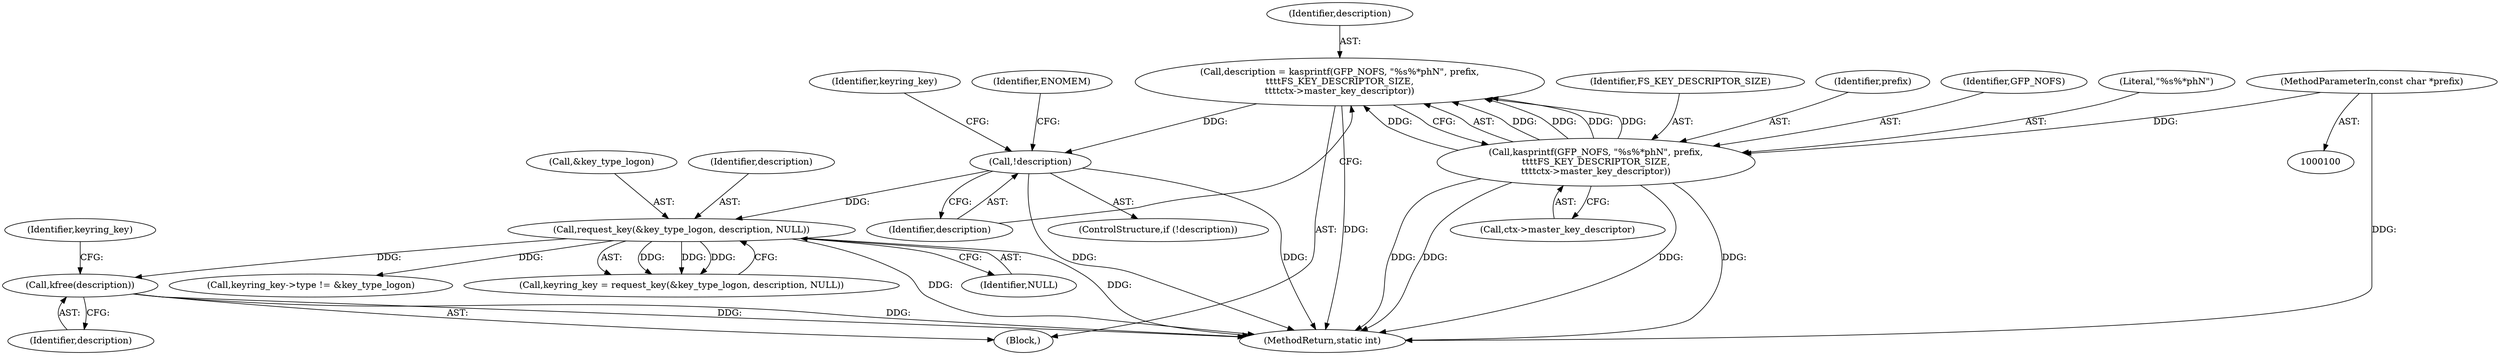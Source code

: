 digraph "0_linux_1b53cf9815bb4744958d41f3795d5d5a1d365e2d_4@API" {
"1000134" [label="(Call,kfree(description))"];
"1000129" [label="(Call,request_key(&key_type_logon, description, NULL))"];
"1000122" [label="(Call,!description)"];
"1000111" [label="(Call,description = kasprintf(GFP_NOFS, \"%s%*phN\", prefix,\n\t\t\t\tFS_KEY_DESCRIPTOR_SIZE,\n\t\t\t\tctx->master_key_descriptor))"];
"1000113" [label="(Call,kasprintf(GFP_NOFS, \"%s%*phN\", prefix,\n\t\t\t\tFS_KEY_DESCRIPTOR_SIZE,\n\t\t\t\tctx->master_key_descriptor))"];
"1000104" [label="(MethodParameterIn,const char *prefix)"];
"1000117" [label="(Identifier,FS_KEY_DESCRIPTOR_SIZE)"];
"1000118" [label="(Call,ctx->master_key_descriptor)"];
"1000116" [label="(Identifier,prefix)"];
"1000148" [label="(Call,keyring_key->type != &key_type_logon)"];
"1000129" [label="(Call,request_key(&key_type_logon, description, NULL))"];
"1000130" [label="(Call,&key_type_logon)"];
"1000114" [label="(Identifier,GFP_NOFS)"];
"1000104" [label="(MethodParameterIn,const char *prefix)"];
"1000111" [label="(Call,description = kasprintf(GFP_NOFS, \"%s%*phN\", prefix,\n\t\t\t\tFS_KEY_DESCRIPTOR_SIZE,\n\t\t\t\tctx->master_key_descriptor))"];
"1000128" [label="(Identifier,keyring_key)"];
"1000135" [label="(Identifier,description)"];
"1000123" [label="(Identifier,description)"];
"1000127" [label="(Call,keyring_key = request_key(&key_type_logon, description, NULL))"];
"1000134" [label="(Call,kfree(description))"];
"1000112" [label="(Identifier,description)"];
"1000105" [label="(Block,)"];
"1000220" [label="(MethodReturn,static int)"];
"1000121" [label="(ControlStructure,if (!description))"];
"1000132" [label="(Identifier,description)"];
"1000133" [label="(Identifier,NULL)"];
"1000122" [label="(Call,!description)"];
"1000138" [label="(Identifier,keyring_key)"];
"1000115" [label="(Literal,\"%s%*phN\")"];
"1000113" [label="(Call,kasprintf(GFP_NOFS, \"%s%*phN\", prefix,\n\t\t\t\tFS_KEY_DESCRIPTOR_SIZE,\n\t\t\t\tctx->master_key_descriptor))"];
"1000126" [label="(Identifier,ENOMEM)"];
"1000134" -> "1000105"  [label="AST: "];
"1000134" -> "1000135"  [label="CFG: "];
"1000135" -> "1000134"  [label="AST: "];
"1000138" -> "1000134"  [label="CFG: "];
"1000134" -> "1000220"  [label="DDG: "];
"1000134" -> "1000220"  [label="DDG: "];
"1000129" -> "1000134"  [label="DDG: "];
"1000129" -> "1000127"  [label="AST: "];
"1000129" -> "1000133"  [label="CFG: "];
"1000130" -> "1000129"  [label="AST: "];
"1000132" -> "1000129"  [label="AST: "];
"1000133" -> "1000129"  [label="AST: "];
"1000127" -> "1000129"  [label="CFG: "];
"1000129" -> "1000220"  [label="DDG: "];
"1000129" -> "1000220"  [label="DDG: "];
"1000129" -> "1000127"  [label="DDG: "];
"1000129" -> "1000127"  [label="DDG: "];
"1000129" -> "1000127"  [label="DDG: "];
"1000122" -> "1000129"  [label="DDG: "];
"1000129" -> "1000148"  [label="DDG: "];
"1000122" -> "1000121"  [label="AST: "];
"1000122" -> "1000123"  [label="CFG: "];
"1000123" -> "1000122"  [label="AST: "];
"1000126" -> "1000122"  [label="CFG: "];
"1000128" -> "1000122"  [label="CFG: "];
"1000122" -> "1000220"  [label="DDG: "];
"1000122" -> "1000220"  [label="DDG: "];
"1000111" -> "1000122"  [label="DDG: "];
"1000111" -> "1000105"  [label="AST: "];
"1000111" -> "1000113"  [label="CFG: "];
"1000112" -> "1000111"  [label="AST: "];
"1000113" -> "1000111"  [label="AST: "];
"1000123" -> "1000111"  [label="CFG: "];
"1000111" -> "1000220"  [label="DDG: "];
"1000113" -> "1000111"  [label="DDG: "];
"1000113" -> "1000111"  [label="DDG: "];
"1000113" -> "1000111"  [label="DDG: "];
"1000113" -> "1000111"  [label="DDG: "];
"1000113" -> "1000111"  [label="DDG: "];
"1000113" -> "1000118"  [label="CFG: "];
"1000114" -> "1000113"  [label="AST: "];
"1000115" -> "1000113"  [label="AST: "];
"1000116" -> "1000113"  [label="AST: "];
"1000117" -> "1000113"  [label="AST: "];
"1000118" -> "1000113"  [label="AST: "];
"1000113" -> "1000220"  [label="DDG: "];
"1000113" -> "1000220"  [label="DDG: "];
"1000113" -> "1000220"  [label="DDG: "];
"1000113" -> "1000220"  [label="DDG: "];
"1000104" -> "1000113"  [label="DDG: "];
"1000104" -> "1000100"  [label="AST: "];
"1000104" -> "1000220"  [label="DDG: "];
}
